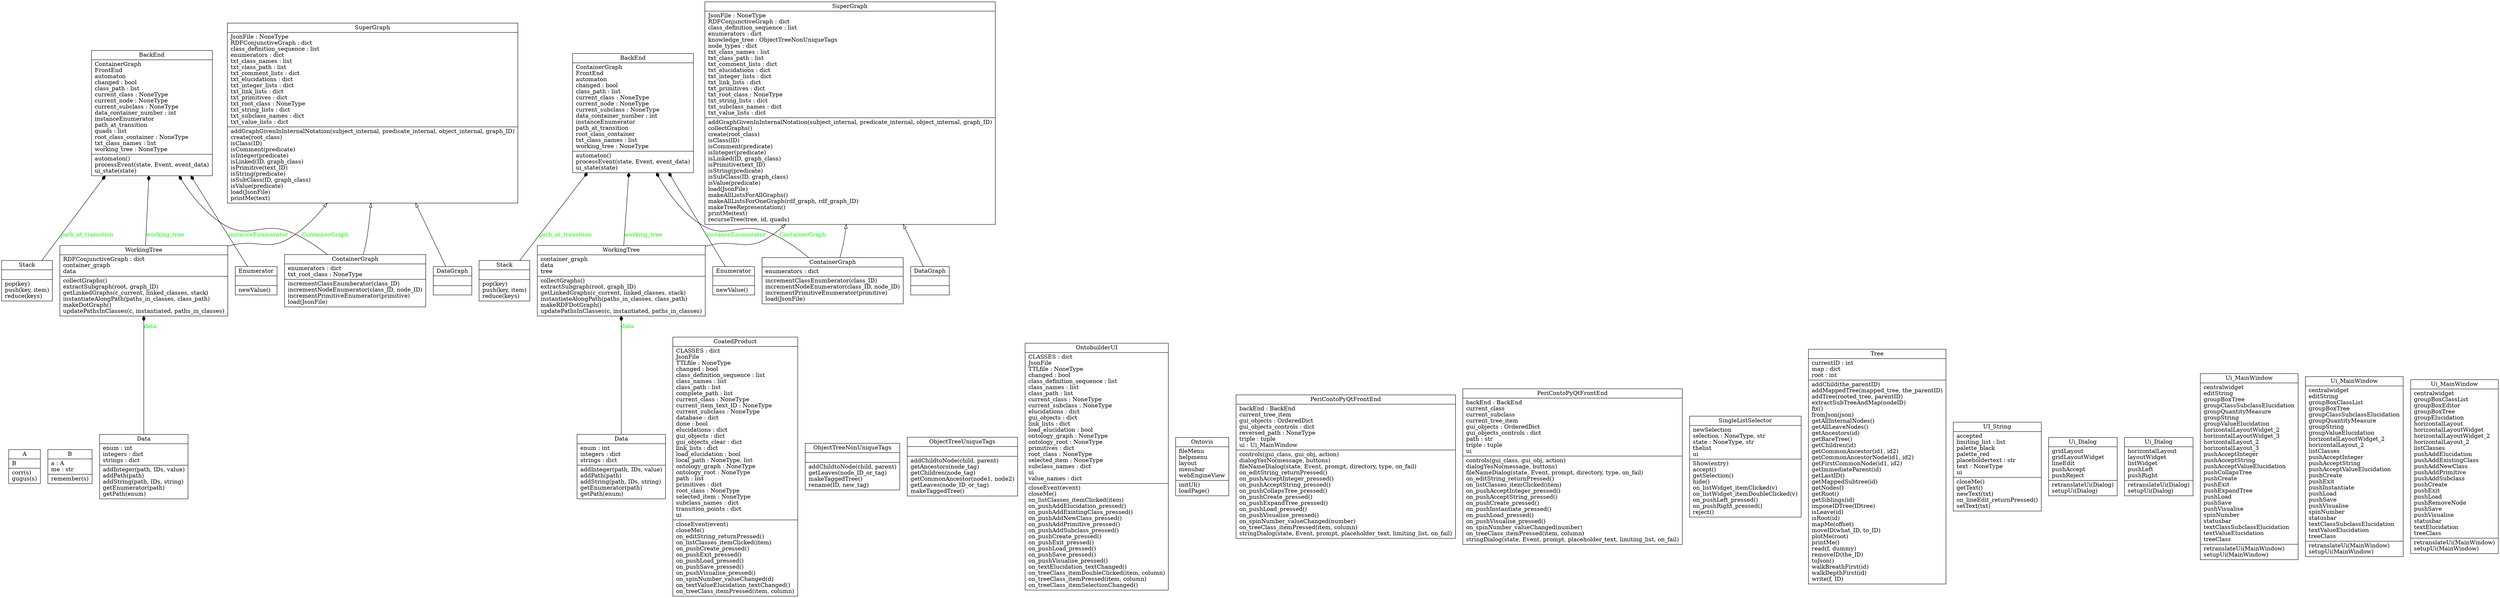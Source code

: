 digraph "classes" {
charset="utf-8"
rankdir=BT
"0" [label="{A|B\l|corr(s)\lgugus(s)\l}", shape="record"];
"1" [label="{B|a : A\lme : str\l|remember(s)\l}", shape="record"];
"2" [label="{BackEnd|ContainerGraph\lFrontEnd\lautomaton\lchanged : bool\lclass_path : list\lcurrent_class : NoneType\lcurrent_node : NoneType\lcurrent_subclass : NoneType\ldata_container_number : int\linstanceEnumerator\lpath_at_transition\lquads : list\lroot_class_container : NoneType\ltxt_class_names : list\lworking_tree : NoneType\l|automaton()\lprocessEvent(state, Event, event_data)\lui_state(state)\l}", shape="record"];
"3" [label="{BackEnd|ContainerGraph\lFrontEnd\lautomaton\lchanged : bool\lclass_path : list\lcurrent_class : NoneType\lcurrent_node : NoneType\lcurrent_subclass : NoneType\ldata_container_number : int\linstanceEnumerator\lpath_at_transition\lroot_class_container\ltxt_class_names : list\lworking_tree : NoneType\l|automaton()\lprocessEvent(state, Event, event_data)\lui_state(state)\l}", shape="record"];
"4" [label="{CoatedProduct|CLASSES : dict\lJsonFile\lTTLfile : NoneType\lchanged : bool\lclass_definition_sequence : list\lclass_names : list\lclass_path : list\lcomplete_path : list\lcurrent_class : NoneType\lcurrent_item_text_ID : NoneType\lcurrent_subclass : NoneType\ldatabase : dict\ldone : bool\lelucidations : dict\lgui_objects : dict\lgui_objects_clear : dict\llink_lists : dict\lload_elucidation : bool\llocal_path : NoneType, list\lontology_graph : NoneType\lontology_root : NoneType\lpath : list\lprimitives : dict\lroot_class : NoneType\lselected_item : NoneType\lsubclass_names : dict\ltransition_points : dict\lui\l|closeEvent(event)\lcloseMe()\lon_editString_returnPressed()\lon_listClasses_itemClicked(item)\lon_pushCreate_pressed()\lon_pushExit_pressed()\lon_pushLoad_pressed()\lon_pushSave_pressed()\lon_pushVisualise_pressed()\lon_spinNumber_valueChanged(d)\lon_textValueElucidation_textChanged()\lon_treeClass_itemPressed(item, column)\l}", shape="record"];
"5" [label="{ContainerGraph|enumerators : dict\ltxt_root_class : NoneType\l|incrementClassEnumberator(class_ID)\lincrementNodeEnumerator(class_ID, node_ID)\lincrementPrimitiveEnumerator(primitive)\lload(JsonFile)\l}", shape="record"];
"6" [label="{ContainerGraph|enumerators : dict\l|incrementClassEnumberator(class_ID)\lincrementNodeEnumerator(class_ID, node_ID)\lincrementPrimitiveEnumerator(primitive)\lload(JsonFile)\l}", shape="record"];
"7" [label="{Data|enum : int\lintegers : dict\lstrings : dict\l|addInteger(path, IDs, value)\laddPath(path)\laddString(path, IDs, string)\lgetEnumerator(path)\lgetPath(enum)\l}", shape="record"];
"8" [label="{Data|enum : int\lintegers : dict\lstrings : dict\l|addInteger(path, IDs, value)\laddPath(path)\laddString(path, IDs, string)\lgetEnumerator(path)\lgetPath(enum)\l}", shape="record"];
"9" [label="{DataGraph|\l|}", shape="record"];
"10" [label="{DataGraph|\l|}", shape="record"];
"11" [label="{Enumerator|\l|newValue()\l}", shape="record"];
"12" [label="{Enumerator|\l|newValue()\l}", shape="record"];
"13" [label="{ObjectTreeNonUniqueTags|\l|addChildtoNode(child, parent)\lgetLeaves(node_ID_or_tag)\lmakeTaggedTree()\lrename(ID, new_tag)\l}", shape="record"];
"14" [label="{ObjectTreeUniqueTags|\l|addChildtoNode(child, parent)\lgetAncestors(node_tag)\lgetChildren(node_tag)\lgetCommonAncestor(node1, node2)\lgetLeaves(node_ID_or_tag)\lmakeTaggedTree()\l}", shape="record"];
"15" [label="{OntobuilderUI|CLASSES : dict\lJsonFile\lTTLfile : NoneType\lchanged : bool\lclass_definition_sequence : list\lclass_names : list\lclass_path : list\lcurrent_class : NoneType\lcurrent_subclass : NoneType\lelucidations : dict\lgui_objects : dict\llink_lists : dict\lload_elucidation : bool\lontology_graph : NoneType\lontology_root : NoneType\lprimitives : dict\lroot_class : NoneType\lselected_item : NoneType\lsubclass_names : dict\lui\lvalue_names : dict\l|closeEvent(event)\lcloseMe()\lon_listClasses_itemClicked(item)\lon_pushAddElucidation_pressed()\lon_pushAddExistingClass_pressed()\lon_pushAddNewClass_pressed()\lon_pushAddPrimitive_pressed()\lon_pushAddSubclass_pressed()\lon_pushCreate_pressed()\lon_pushExit_pressed()\lon_pushLoad_pressed()\lon_pushSave_pressed()\lon_pushVisualise_pressed()\lon_textElucidation_textChanged()\lon_treeClass_itemDoubleClicked(item, column)\lon_treeClass_itemPressed(item, column)\lon_treeClass_itemSelectionChanged()\l}", shape="record"];
"16" [label="{Ontovis|fileMenu\lhelpmenu\llayout\lmenubar\lwebEngineView\l|initUI()\lloadPage()\l}", shape="record"];
"17" [label="{PeriContoPyQtFrontEnd|backEnd : BackEnd\lcurrent_tree_item\lgui_objects : OrderedDict\lgui_objects_controls : dict\lreversed_path : NoneType\ltriple : tuple\lui : Ui_MainWindow\l|controls(gui_class, gui_obj, action)\ldialogYesNo(message, buttons)\lfileNameDialog(state, Event, prompt, directory, type, on_fail)\lon_editString_returnPressed()\lon_pushAcceptInteger_pressed()\lon_pushAcceptString_pressed()\lon_pushCollapsTree_pressed()\lon_pushCreate_pressed()\lon_pushExpandTree_pressed()\lon_pushLoad_pressed()\lon_pushVisualise_pressed()\lon_spinNumber_valueChanged(number)\lon_treeClass_itemPressed(item, column)\lstringDialog(state, Event, prompt, placeholder_text, limiting_list, on_fail)\l}", shape="record"];
"18" [label="{PeriContoPyQtFrontEnd|backEnd : BackEnd\lcurrent_class\lcurrent_subclass\lcurrent_tree_item\lgui_objects : OrderedDict\lgui_objects_controls : dict\lpath : str\ltriple : tuple\lui\l|controls(gui_class, gui_obj, action)\ldialogYesNo(message, buttons)\lfileNameDialog(state, Event, prompt, directory, type, on_fail)\lon_editString_returnPressed()\lon_listClasses_itemClicked(item)\lon_pushAcceptInteger_pressed()\lon_pushAcceptString_pressed()\lon_pushCreate_pressed()\lon_pushInstantiate_pressed()\lon_pushLoad_pressed()\lon_pushVisualise_pressed()\lon_spinNumber_valueChanged(number)\lon_treeClass_itemPressed(item, column)\lstringDialog(state, Event, prompt, placeholder_text, limiting_list, on_fail)\l}", shape="record"];
"19" [label="{SingleListSelector|newSelection\lselection : NoneType, str\lstate : NoneType, str\lthelist\lui\l|Show(entry)\laccept()\lgetSelection()\lhide()\lon_listWidget_itemClicked(v)\lon_listWidget_itemDoubleClicked(v)\lon_pushLeft_pressed()\lon_pushRight_pressed()\lreject()\l}", shape="record"];
"20" [label="{Stack|\l|pop(key)\lpush(key, item)\lreduce(keys)\l}", shape="record"];
"21" [label="{Stack|\l|pop(key)\lpush(key, item)\lreduce(keys)\l}", shape="record"];
"22" [label="{SuperGraph|JsonFile : NoneType\lRDFConjunctiveGraph : dict\lclass_definition_sequence : list\lenumerators : dict\ltxt_class_names : list\ltxt_class_path : list\ltxt_comment_lists : dict\ltxt_elucidations : dict\ltxt_integer_lists : dict\ltxt_link_lists : dict\ltxt_primitives : dict\ltxt_root_class : NoneType\ltxt_string_lists : dict\ltxt_subclass_names : dict\ltxt_value_lists : dict\l|addGraphGivenInInternalNotation(subject_internal, predicate_internal, object_internal, graph_ID)\lcreate(root_class)\lisClass(ID)\lisComment(predicate)\lisInteger(predicate)\lisLinked(ID, graph_class)\lisPrimitive(text_ID)\lisString(predicate)\lisSubClass(ID, graph_class)\lisValue(predicate)\lload(JsonFile)\lprintMe(text)\l}", shape="record"];
"23" [label="{SuperGraph|JsonFile : NoneType\lRDFConjunctiveGraph : dict\lclass_definition_sequence : list\lenumerators : dict\lknowledge_tree : ObjectTreeNonUniqueTags\lnode_types : dict\ltxt_class_names : list\ltxt_class_path : list\ltxt_comment_lists : dict\ltxt_elucidations : dict\ltxt_integer_lists : dict\ltxt_link_lists : dict\ltxt_primitives : dict\ltxt_root_class : NoneType\ltxt_string_lists : dict\ltxt_subclass_names : dict\ltxt_value_lists : dict\l|addGraphGivenInInternalNotation(subject_internal, predicate_internal, object_internal, graph_ID)\lcollectGraphs()\lcreate(root_class)\lisClass(ID)\lisComment(predicate)\lisInteger(predicate)\lisLinked(ID, graph_class)\lisPrimitive(text_ID)\lisString(predicate)\lisSubClass(ID, graph_class)\lisValue(predicate)\lload(JsonFile)\lmakeAllListsForAllGraphs()\lmakeAllListsForOneGraph(rdf_graph, rdf_graph_ID)\lmakeTreeRepresentation()\lprintMe(text)\lrecurseTree(tree, id, quads)\l}", shape="record"];
"24" [label="{Tree|currentID : int\lmap : dict\lroot : int\l|addChild(the_parentID)\laddMappedTree(mapped_tree, the_parentID)\laddTree(rooted_tree, parentID)\lextractSubTreeAndMap(nodeID)\lfix()\lfromJson(json)\lgetAllInternalNodes()\lgetAllLeaveNodes()\lgetAncestors(id)\lgetBareTree()\lgetChildren(id)\lgetCommonAncestor(id1, id2)\lgetCommonAncestorNode(id1, id2)\lgetFirstCommonNode(id1, id2)\lgetImmediateParent(id)\lgetLastID()\lgetMappedSubtree(id)\lgetNodes()\lgetRoot()\lgetSiblings(id)\limposeIDTree(IDtree)\lisLeave(id)\lisRoot(id)\lmapMe(offset)\lmoveID(what_ID, to_ID)\lplotMe(root)\lprintMe()\lread(f, dummy)\lremoveID(the_ID)\ltoJson()\lwalkBreathFirst(id)\lwalkDepthFirst(id)\lwrite(f, ID)\l}", shape="record"];
"25" [label="{UI_String|accepted\llimiting_list : list\lpalette_black\lpalette_red\lplaceholdertext : str\ltext : NoneType\lui\l|closeMe()\lgetText()\lnewText(txt)\lon_lineEdit_returnPressed()\lsetText(txt)\l}", shape="record"];
"26" [label="{Ui_Dialog|gridLayout\lgridLayoutWidget\llineEdit\lpushAccept\lpushReject\l|retranslateUi(Dialog)\lsetupUi(Dialog)\l}", shape="record"];
"27" [label="{Ui_Dialog|horizontalLayout\llayoutWidget\llistWidget\lpushLeft\lpushRight\l|retranslateUi(Dialog)\lsetupUi(Dialog)\l}", shape="record"];
"28" [label="{Ui_MainWindow|centralwidget\leditString\lgroupBoxTree\lgroupClassSubclassElucidation\lgroupQuantityMeasure\lgroupString\lgroupValueElucidation\lhorizontalLayoutWidget_2\lhorizontalLayoutWidget_3\lhorizontalLayout_2\lhorizontalLayout_3\lpushAcceptInteger\lpushAcceptString\lpushAcceptValueElucidation\lpushCollapsTree\lpushCreate\lpushExit\lpushExpandTree\lpushLoad\lpushSave\lpushVisualise\lspinNumber\lstatusbar\ltextClassSubclassElucidation\ltextValueElucidation\ltreeClass\l|retranslateUi(MainWindow)\lsetupUi(MainWindow)\l}", shape="record"];
"29" [label="{Ui_MainWindow|centralwidget\leditString\lgroupBoxClassList\lgroupBoxTree\lgroupClassSubclassElucidation\lgroupQuantityMeasure\lgroupString\lgroupValueElucidation\lhorizontalLayoutWidget_2\lhorizontalLayout_2\llistClasses\lpushAcceptInteger\lpushAcceptString\lpushAcceptValueElucidation\lpushCreate\lpushExit\lpushInstantiate\lpushLoad\lpushSave\lpushVisualise\lspinNumber\lstatusbar\ltextClassSubclassElucidation\ltextValueElucidation\ltreeClass\l|retranslateUi(MainWindow)\lsetupUi(MainWindow)\l}", shape="record"];
"30" [label="{Ui_MainWindow|centralwidget\lgroupBoxClassList\lgroupBoxEditor\lgroupBoxTree\lgroupElucidation\lhorizontalLayout\lhorizontalLayoutWidget\lhorizontalLayoutWidget_2\lhorizontalLayout_2\llistClasses\lpushAddElucidation\lpushAddExistingClass\lpushAddNewClass\lpushAddPrimitive\lpushAddSubclass\lpushCreate\lpushExit\lpushLoad\lpushRemoveNode\lpushSave\lpushVisualise\lstatusbar\ltextElucidation\ltreeClass\l|retranslateUi(MainWindow)\lsetupUi(MainWindow)\l}", shape="record"];
"31" [label="{WorkingTree|RDFConjunctiveGraph : dict\lcontainer_graph\ldata\l|collectGraphs()\lextractSubgraph(root, graph_ID)\lgetLinkedGraphs(c_current, linked_classes, stack)\linstantiateAlongPath(paths_in_classes, class_path)\lmakeDotGraph()\lupdatePathsInClasses(c, instantiated, paths_in_classes)\l}", shape="record"];
"32" [label="{WorkingTree|container_graph\ldata\ltree\l|collectGraphs()\lextractSubgraph(root, graph_ID)\lgetLinkedGraphs(c_current, linked_classes, stack)\linstantiateAlongPath(paths_in_classes, class_path)\lmakeRDFDotGraph()\lupdatePathsInClasses(c, instantiated, paths_in_classes)\l}", shape="record"];
"5" -> "22" [arrowhead="empty", arrowtail="none"];
"6" -> "23" [arrowhead="empty", arrowtail="none"];
"9" -> "22" [arrowhead="empty", arrowtail="none"];
"10" -> "23" [arrowhead="empty", arrowtail="none"];
"31" -> "22" [arrowhead="empty", arrowtail="none"];
"32" -> "23" [arrowhead="empty", arrowtail="none"];
"5" -> "2" [arrowhead="diamond", arrowtail="none", fontcolor="green", label="ContainerGraph", style="solid"];
"6" -> "3" [arrowhead="diamond", arrowtail="none", fontcolor="green", label="ContainerGraph", style="solid"];
"7" -> "31" [arrowhead="diamond", arrowtail="none", fontcolor="green", label="data", style="solid"];
"8" -> "32" [arrowhead="diamond", arrowtail="none", fontcolor="green", label="data", style="solid"];
"11" -> "2" [arrowhead="diamond", arrowtail="none", fontcolor="green", label="instanceEnumerator", style="solid"];
"12" -> "3" [arrowhead="diamond", arrowtail="none", fontcolor="green", label="instanceEnumerator", style="solid"];
"20" -> "2" [arrowhead="diamond", arrowtail="none", fontcolor="green", label="path_at_transition", style="solid"];
"21" -> "3" [arrowhead="diamond", arrowtail="none", fontcolor="green", label="path_at_transition", style="solid"];
"31" -> "2" [arrowhead="diamond", arrowtail="none", fontcolor="green", label="working_tree", style="solid"];
"32" -> "3" [arrowhead="diamond", arrowtail="none", fontcolor="green", label="working_tree", style="solid"];
}
